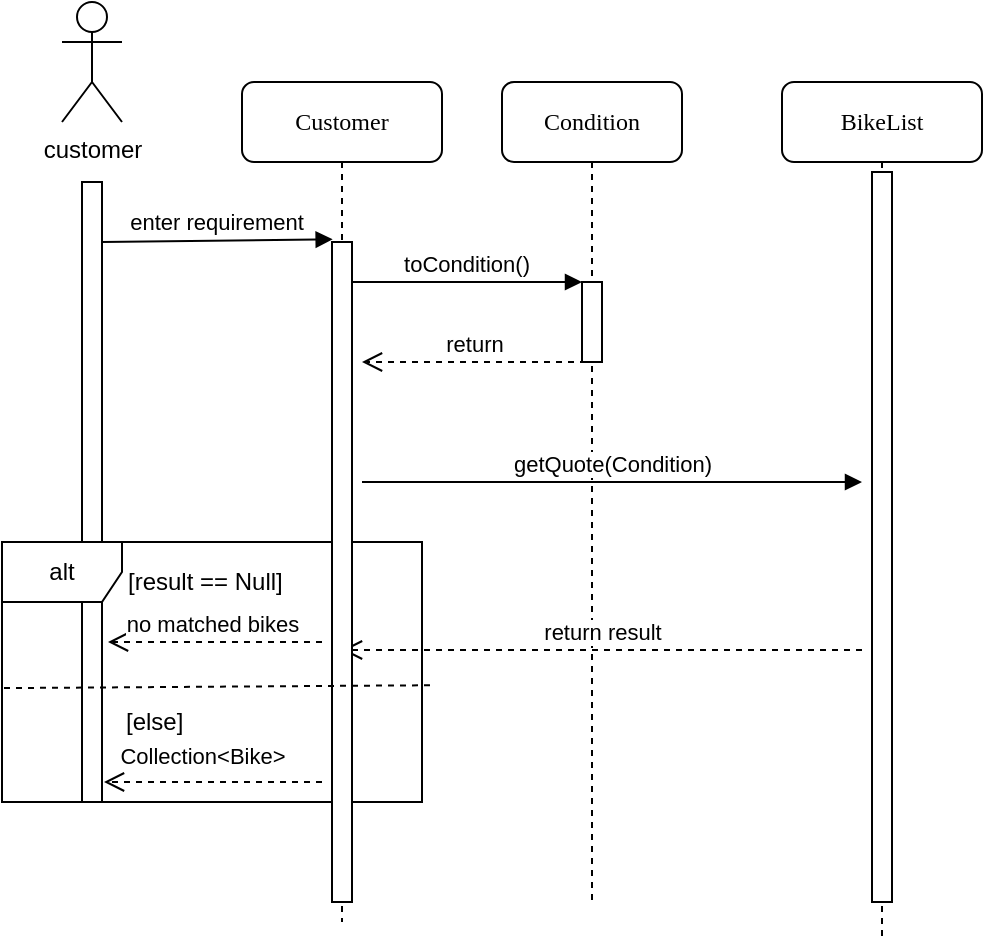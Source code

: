 <mxfile version="12.1.9" type="device" pages="3"><diagram name="Page-1" id="13e1069c-82ec-6db2-03f1-153e76fe0fe0"><mxGraphModel dx="1024" dy="572" grid="1" gridSize="10" guides="1" tooltips="1" connect="1" arrows="1" fold="1" page="1" pageScale="1" pageWidth="1100" pageHeight="850" background="#ffffff" math="0" shadow="0"><root><mxCell id="0"/><mxCell id="1" parent="0"/><mxCell id="7baba1c4bc27f4b0-2" value="Condition" style="shape=umlLifeline;perimeter=lifelinePerimeter;whiteSpace=wrap;html=1;container=1;collapsible=0;recursiveResize=0;outlineConnect=0;rounded=1;shadow=0;comic=0;labelBackgroundColor=none;strokeColor=#000000;strokeWidth=1;fillColor=#FFFFFF;fontFamily=Verdana;fontSize=12;fontColor=#000000;align=center;" parent="1" vertex="1"><mxGeometry x="260" y="80" width="90" height="410" as="geometry"/></mxCell><mxCell id="7baba1c4bc27f4b0-10" value="" style="html=1;points=[];perimeter=orthogonalPerimeter;rounded=0;shadow=0;comic=0;labelBackgroundColor=none;strokeColor=#000000;strokeWidth=1;fillColor=#FFFFFF;fontFamily=Verdana;fontSize=12;fontColor=#000000;align=center;" parent="7baba1c4bc27f4b0-2" vertex="1"><mxGeometry x="40" y="100" width="10" height="40" as="geometry"/></mxCell><mxCell id="7baba1c4bc27f4b0-3" value="BikeList" style="shape=umlLifeline;perimeter=lifelinePerimeter;whiteSpace=wrap;html=1;container=1;collapsible=0;recursiveResize=0;outlineConnect=0;rounded=1;shadow=0;comic=0;labelBackgroundColor=none;strokeColor=#000000;strokeWidth=1;fillColor=#FFFFFF;fontFamily=Verdana;fontSize=12;fontColor=#000000;align=center;" parent="1" vertex="1"><mxGeometry x="400" y="80" width="100" height="430" as="geometry"/></mxCell><mxCell id="7baba1c4bc27f4b0-13" value="" style="html=1;points=[];perimeter=orthogonalPerimeter;rounded=0;shadow=0;comic=0;labelBackgroundColor=none;strokeColor=#000000;strokeWidth=1;fillColor=#FFFFFF;fontFamily=Verdana;fontSize=12;fontColor=#000000;align=center;" parent="7baba1c4bc27f4b0-3" vertex="1"><mxGeometry x="45" y="45" width="10" height="365" as="geometry"/></mxCell><mxCell id="-yf8go0a68ZmdKsVh9NN-1" value="customer" style="shape=umlActor;verticalLabelPosition=bottom;labelBackgroundColor=#ffffff;verticalAlign=top;html=1;outlineConnect=0;" parent="1" vertex="1"><mxGeometry x="40" y="40" width="30" height="60" as="geometry"/></mxCell><mxCell id="-yf8go0a68ZmdKsVh9NN-8" value="return result" style="html=1;verticalAlign=bottom;endArrow=open;dashed=1;endSize=8;" parent="1" edge="1"><mxGeometry relative="1" as="geometry"><mxPoint x="440" y="364" as="sourcePoint"/><mxPoint x="180" y="364" as="targetPoint"/></mxGeometry></mxCell><mxCell id="kIdBHokwgRo37Ht0odTh-1" value="" style="html=1;points=[];perimeter=orthogonalPerimeter;" parent="1" vertex="1"><mxGeometry x="50" y="130" width="10" height="310" as="geometry"/></mxCell><mxCell id="uBf5k3mf6_svfGf4N6Qj-1" value="enter requirement" style="html=1;verticalAlign=bottom;endArrow=block;entryX=0.033;entryY=-0.004;entryDx=0;entryDy=0;entryPerimeter=0;" parent="1" target="7baba1c4bc27f4b0-9" edge="1"><mxGeometry width="80" relative="1" as="geometry"><mxPoint x="60" y="160" as="sourcePoint"/><mxPoint x="140" y="160" as="targetPoint"/></mxGeometry></mxCell><mxCell id="uBf5k3mf6_svfGf4N6Qj-2" value="toCondition()" style="html=1;verticalAlign=bottom;endArrow=block;" parent="1" edge="1"><mxGeometry width="80" relative="1" as="geometry"><mxPoint x="184" y="180" as="sourcePoint"/><mxPoint x="300" y="180" as="targetPoint"/></mxGeometry></mxCell><mxCell id="uBf5k3mf6_svfGf4N6Qj-7" value="no matched bikes" style="html=1;verticalAlign=bottom;endArrow=open;dashed=1;endSize=8;" parent="1" edge="1"><mxGeometry x="0.031" relative="1" as="geometry"><mxPoint x="170" y="360" as="sourcePoint"/><mxPoint x="63" y="360" as="targetPoint"/><mxPoint as="offset"/></mxGeometry></mxCell><mxCell id="uBf5k3mf6_svfGf4N6Qj-8" value="alt" style="shape=umlFrame;whiteSpace=wrap;html=1;" parent="1" vertex="1"><mxGeometry x="10" y="310" width="210" height="130" as="geometry"/></mxCell><mxCell id="uBf5k3mf6_svfGf4N6Qj-10" value="Collection&amp;lt;Bike&amp;gt;" style="html=1;verticalAlign=bottom;endArrow=open;dashed=1;endSize=8;" parent="1" edge="1"><mxGeometry x="0.108" y="-4" relative="1" as="geometry"><mxPoint x="170" y="430" as="sourcePoint"/><mxPoint x="61" y="430" as="targetPoint"/><mxPoint as="offset"/></mxGeometry></mxCell><mxCell id="uBf5k3mf6_svfGf4N6Qj-11" value="[result == Null]" style="text;html=1;resizable=0;points=[];autosize=1;align=left;verticalAlign=top;spacingTop=-4;" parent="1" vertex="1"><mxGeometry x="71" y="320" width="90" height="20" as="geometry"/></mxCell><mxCell id="uBf5k3mf6_svfGf4N6Qj-12" value="[else]" style="text;html=1;resizable=0;points=[];autosize=1;align=left;verticalAlign=top;spacingTop=-4;" parent="1" vertex="1"><mxGeometry x="70" y="390" width="40" height="20" as="geometry"/></mxCell><mxCell id="7baba1c4bc27f4b0-8" value="Customer" style="shape=umlLifeline;perimeter=lifelinePerimeter;whiteSpace=wrap;html=1;container=1;collapsible=0;recursiveResize=0;outlineConnect=0;rounded=1;shadow=0;comic=0;labelBackgroundColor=none;strokeColor=#000000;strokeWidth=1;fillColor=#FFFFFF;fontFamily=Verdana;fontSize=12;fontColor=#000000;align=center;" parent="1" vertex="1"><mxGeometry x="130" y="80" width="100" height="420" as="geometry"/></mxCell><mxCell id="7baba1c4bc27f4b0-9" value="" style="html=1;points=[];perimeter=orthogonalPerimeter;rounded=0;shadow=0;comic=0;labelBackgroundColor=none;strokeColor=#000000;strokeWidth=1;fillColor=#FFFFFF;fontFamily=Verdana;fontSize=12;fontColor=#000000;align=center;" parent="7baba1c4bc27f4b0-8" vertex="1"><mxGeometry x="45" y="80" width="10" height="330" as="geometry"/></mxCell><mxCell id="uBf5k3mf6_svfGf4N6Qj-3" value="return" style="html=1;verticalAlign=bottom;endArrow=open;dashed=1;endSize=8;exitX=0.2;exitY=1;exitDx=0;exitDy=0;exitPerimeter=0;" parent="7baba1c4bc27f4b0-8" source="7baba1c4bc27f4b0-10" edge="1"><mxGeometry relative="1" as="geometry"><mxPoint x="130" y="140" as="sourcePoint"/><mxPoint x="60" y="140" as="targetPoint"/></mxGeometry></mxCell><mxCell id="uBf5k3mf6_svfGf4N6Qj-6" value="getQuote(Condition)" style="html=1;verticalAlign=bottom;endArrow=block;" parent="7baba1c4bc27f4b0-8" edge="1"><mxGeometry width="80" relative="1" as="geometry"><mxPoint x="60" y="200" as="sourcePoint"/><mxPoint x="310" y="200" as="targetPoint"/></mxGeometry></mxCell><mxCell id="uBf5k3mf6_svfGf4N6Qj-13" value="" style="endArrow=none;dashed=1;html=1;entryX=0;entryY=0.562;entryDx=0;entryDy=0;entryPerimeter=0;exitX=1.019;exitY=0.551;exitDx=0;exitDy=0;exitPerimeter=0;" parent="1" source="uBf5k3mf6_svfGf4N6Qj-8" target="uBf5k3mf6_svfGf4N6Qj-8" edge="1"><mxGeometry width="50" height="50" relative="1" as="geometry"><mxPoint x="10" y="740" as="sourcePoint"/><mxPoint x="60" y="690" as="targetPoint"/></mxGeometry></mxCell></root></mxGraphModel></diagram><diagram id="Umd8gp32eJ31KJhmAJoX" name="Page-2"><mxGraphModel dx="1609" dy="388" grid="1" gridSize="10" guides="1" tooltips="1" connect="1" arrows="1" fold="1" page="1" pageScale="1" pageWidth="827" pageHeight="1169" math="0" shadow="0"><root><mxCell id="yTZAu1W29XXAWNeBkurf-0"/><mxCell id="yTZAu1W29XXAWNeBkurf-1" parent="yTZAu1W29XXAWNeBkurf-0"/><mxCell id="yTZAu1W29XXAWNeBkurf-2" value="customer" style="shape=umlActor;verticalLabelPosition=bottom;labelBackgroundColor=#ffffff;verticalAlign=top;html=1;" parent="yTZAu1W29XXAWNeBkurf-1" vertex="1"><mxGeometry x="50" y="20" width="30" height="60" as="geometry"/></mxCell><mxCell id="YnaMXe4O487GlzYgH68Y-0" value="Customer" style="html=1;" parent="yTZAu1W29XXAWNeBkurf-1" vertex="1"><mxGeometry x="30" y="282.5" width="130" height="60" as="geometry"/></mxCell><mxCell id="YnaMXe4O487GlzYgH68Y-1" value="Booking" style="html=1;" parent="yTZAu1W29XXAWNeBkurf-1" vertex="1"><mxGeometry x="370" y="280" width="140" height="65" as="geometry"/></mxCell><mxCell id="YnaMXe4O487GlzYgH68Y-2" value="DeliveryService" style="html=1;" parent="yTZAu1W29XXAWNeBkurf-1" vertex="1"><mxGeometry x="260" y="20" width="140" height="60" as="geometry"/></mxCell><mxCell id="YnaMXe4O487GlzYgH68Y-3" value="" style="endArrow=none;html=1;entryX=0;entryY=0.5;entryDx=0;entryDy=0;exitX=1;exitY=0.5;exitDx=0;exitDy=0;" parent="yTZAu1W29XXAWNeBkurf-1" source="YnaMXe4O487GlzYgH68Y-0" target="YnaMXe4O487GlzYgH68Y-1" edge="1"><mxGeometry width="50" height="50" relative="1" as="geometry"><mxPoint x="170" y="240" as="sourcePoint"/><mxPoint x="220" y="190" as="targetPoint"/></mxGeometry></mxCell><mxCell id="YnaMXe4O487GlzYgH68Y-4" value="" style="endArrow=none;html=1;entryX=0.75;entryY=1;entryDx=0;entryDy=0;exitX=0.75;exitY=0;exitDx=0;exitDy=0;" parent="yTZAu1W29XXAWNeBkurf-1" source="YnaMXe4O487GlzYgH68Y-1" target="YnaMXe4O487GlzYgH68Y-2" edge="1"><mxGeometry width="50" height="50" relative="1" as="geometry"><mxPoint x="280" y="170" as="sourcePoint"/><mxPoint x="330" y="120" as="targetPoint"/></mxGeometry></mxCell><mxCell id="YnaMXe4O487GlzYgH68Y-5" value="provider" style="shape=umlActor;verticalLabelPosition=bottom;labelBackgroundColor=#ffffff;verticalAlign=top;html=1;outlineConnect=0;" parent="yTZAu1W29XXAWNeBkurf-1" vertex="1"><mxGeometry x="560" y="40" width="30" height="60" as="geometry"/></mxCell><mxCell id="YnaMXe4O487GlzYgH68Y-6" value="" style="endArrow=none;html=1;exitX=1.005;exitY=0.044;exitDx=0;exitDy=0;exitPerimeter=0;" parent="yTZAu1W29XXAWNeBkurf-1" source="YnaMXe4O487GlzYgH68Y-1" edge="1"><mxGeometry width="50" height="50" relative="1" as="geometry"><mxPoint x="380" y="180" as="sourcePoint"/><mxPoint x="550" y="120" as="targetPoint"/></mxGeometry></mxCell><mxCell id="YnaMXe4O487GlzYgH68Y-7" value="" style="endArrow=none;html=1;entryX=0.005;entryY=0.003;entryDx=0;entryDy=0;entryPerimeter=0;" parent="yTZAu1W29XXAWNeBkurf-1" target="YnaMXe4O487GlzYgH68Y-1" edge="1"><mxGeometry width="50" height="50" relative="1" as="geometry"><mxPoint x="90" y="70" as="sourcePoint"/><mxPoint x="160" y="100" as="targetPoint"/></mxGeometry></mxCell><mxCell id="YnaMXe4O487GlzYgH68Y-8" value="2: bookQuote(Bike)" style="html=1;verticalAlign=bottom;endArrow=block;" parent="yTZAu1W29XXAWNeBkurf-1" edge="1"><mxGeometry y="-30" width="80" relative="1" as="geometry"><mxPoint x="190" y="280" as="sourcePoint"/><mxPoint x="270" y="280" as="targetPoint"/><mxPoint as="offset"/></mxGeometry></mxCell><mxCell id="YnaMXe4O487GlzYgH68Y-9" value="1: decideBooking" style="html=1;verticalAlign=bottom;endArrow=block;" parent="yTZAu1W29XXAWNeBkurf-1" edge="1"><mxGeometry x="-0.143" y="-20" width="80" relative="1" as="geometry"><mxPoint x="30" y="120" as="sourcePoint"/><mxPoint x="30" y="190" as="targetPoint"/><mxPoint as="offset"/></mxGeometry></mxCell><mxCell id="YnaMXe4O487GlzYgH68Y-11" value="" style="line;strokeWidth=2;direction=south;html=1;" parent="yTZAu1W29XXAWNeBkurf-1" vertex="1"><mxGeometry x="60" y="100" width="10" height="180" as="geometry"/></mxCell><mxCell id="YnaMXe4O487GlzYgH68Y-12" value="2.1: scheduleDelivery(LocalDate, LocalDate)" style="html=1;verticalAlign=bottom;endArrow=block;" parent="yTZAu1W29XXAWNeBkurf-1" edge="1"><mxGeometry x="-0.75" y="-10" width="80" relative="1" as="geometry"><mxPoint x="430" y="230" as="sourcePoint"/><mxPoint x="361" y="110" as="targetPoint"/><Array as="points"/><mxPoint as="offset"/></mxGeometry></mxCell><mxCell id="YnaMXe4O487GlzYgH68Y-15" value="3: orderSummary(Customer, Bike)" style="html=1;verticalAlign=bottom;endArrow=block;" parent="yTZAu1W29XXAWNeBkurf-1" edge="1"><mxGeometry x="0.146" y="-6" width="80" relative="1" as="geometry"><mxPoint x="210" y="190" as="sourcePoint"/><mxPoint x="110" y="110" as="targetPoint"/><mxPoint as="offset"/></mxGeometry></mxCell><mxCell id="YnaMXe4O487GlzYgH68Y-16" value="4: notifyProvider(Bike,BikeProvider)" style="html=1;verticalAlign=bottom;endArrow=block;" parent="yTZAu1W29XXAWNeBkurf-1" edge="1"><mxGeometry x="-0.678" y="-36" width="80" relative="1" as="geometry"><mxPoint x="530" y="270" as="sourcePoint"/><mxPoint x="560" y="140" as="targetPoint"/><mxPoint as="offset"/></mxGeometry></mxCell><mxCell id="74tF_pzX8a9BiKL037aF-3" value="2.2: updateStatus()" style="html=1;verticalAlign=bottom;endArrow=block;" parent="yTZAu1W29XXAWNeBkurf-1" edge="1"><mxGeometry x="-0.785" y="-19" width="80" relative="1" as="geometry"><mxPoint x="269" y="90" as="sourcePoint"/><mxPoint x="329" y="180" as="targetPoint"/><mxPoint y="-1" as="offset"/></mxGeometry></mxCell><mxCell id="seoJHt6U-ApQ1zFESaGq-1" value="" style="endArrow=none;html=1;entryX=0.25;entryY=1;entryDx=0;entryDy=0;" edge="1" parent="yTZAu1W29XXAWNeBkurf-1" source="YnaMXe4O487GlzYgH68Y-1" target="YnaMXe4O487GlzYgH68Y-2"><mxGeometry width="50" height="50" relative="1" as="geometry"><mxPoint x="280" y="180" as="sourcePoint"/><mxPoint x="330" y="130" as="targetPoint"/></mxGeometry></mxCell></root></mxGraphModel></diagram><diagram id="lj2f_su56BQ6Mlhae7jC" name="Page-3"><mxGraphModel dx="1024" dy="572" grid="1" gridSize="10" guides="1" tooltips="1" connect="1" arrows="1" fold="1" page="1" pageScale="1" pageWidth="827" pageHeight="1169" math="0" shadow="0"><root><mxCell id="EoG1kr6-wxlYVNPkRzxC-0"/><mxCell id="EoG1kr6-wxlYVNPkRzxC-1" parent="EoG1kr6-wxlYVNPkRzxC-0"/><mxCell id="EoG1kr6-wxlYVNPkRzxC-2" value="customer" style="shape=umlActor;verticalLabelPosition=bottom;labelBackgroundColor=#ffffff;verticalAlign=top;html=1;" parent="EoG1kr6-wxlYVNPkRzxC-1" vertex="1"><mxGeometry x="80" y="40" width="30" height="60" as="geometry"/></mxCell><mxCell id="EoG1kr6-wxlYVNPkRzxC-3" value="BikeProvider" style="html=1;" parent="EoG1kr6-wxlYVNPkRzxC-1" vertex="1"><mxGeometry x="55" y="200" width="145" height="80" as="geometry"/></mxCell><mxCell id="EoG1kr6-wxlYVNPkRzxC-4" value="Bike" style="html=1;" parent="EoG1kr6-wxlYVNPkRzxC-1" vertex="1"><mxGeometry x="420" y="200" width="150" height="80" as="geometry"/></mxCell><mxCell id="EoG1kr6-wxlYVNPkRzxC-5" value="" style="line;strokeWidth=1;fillColor=none;align=left;verticalAlign=middle;spacingTop=-1;spacingLeft=3;spacingRight=3;rotatable=0;labelPosition=right;points=[];portConstraint=eastwest;" parent="EoG1kr6-wxlYVNPkRzxC-1" vertex="1"><mxGeometry x="200" y="236" width="220" height="8" as="geometry"/></mxCell><mxCell id="EoG1kr6-wxlYVNPkRzxC-7" value="" style="line;strokeWidth=2;direction=south;html=1;" parent="EoG1kr6-wxlYVNPkRzxC-1" vertex="1"><mxGeometry x="90" y="120" width="10" height="80" as="geometry"/></mxCell><mxCell id="EoG1kr6-wxlYVNPkRzxC-8" value="return Bike" style="html=1;verticalAlign=bottom;endArrow=block;" parent="EoG1kr6-wxlYVNPkRzxC-1" edge="1"><mxGeometry x="-0.143" y="10" width="80" relative="1" as="geometry"><mxPoint x="127" y="120" as="sourcePoint"/><mxPoint x="127" y="190" as="targetPoint"/><mxPoint as="offset"/></mxGeometry></mxCell><mxCell id="EoG1kr6-wxlYVNPkRzxC-9" value="recordCollected(bikeId, BikeProvider)" style="html=1;verticalAlign=bottom;endArrow=block;" parent="EoG1kr6-wxlYVNPkRzxC-1" edge="1"><mxGeometry x="1" y="-20" width="80" relative="1" as="geometry"><mxPoint x="210" y="260" as="sourcePoint"/><mxPoint x="300" y="260" as="targetPoint"/><mxPoint as="offset"/></mxGeometry></mxCell></root></mxGraphModel></diagram></mxfile>